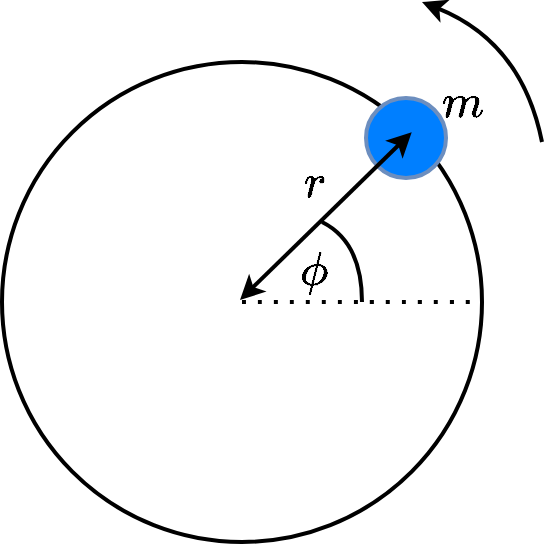 <mxfile version="17.2.4" type="device"><diagram id="MBGonx9iST3QicOU2bhW" name="Seite-1"><mxGraphModel dx="1018" dy="681" grid="1" gridSize="10" guides="1" tooltips="1" connect="1" arrows="1" fold="1" page="1" pageScale="1" pageWidth="827" pageHeight="1169" math="1" shadow="0"><root><mxCell id="0"/><mxCell id="1" parent="0"/><mxCell id="OX5yQz5lJqAgj8hko6ak-1" value="" style="ellipse;whiteSpace=wrap;html=1;aspect=fixed;strokeWidth=2;fillColor=none;" vertex="1" parent="1"><mxGeometry x="280" y="240" width="240" height="240" as="geometry"/></mxCell><mxCell id="OX5yQz5lJqAgj8hko6ak-2" value="" style="ellipse;whiteSpace=wrap;html=1;aspect=fixed;strokeWidth=2;fillColor=#007FFF;strokeColor=#6c8ebf;" vertex="1" parent="1"><mxGeometry x="462" y="258" width="40" height="40" as="geometry"/></mxCell><mxCell id="OX5yQz5lJqAgj8hko6ak-3" value="&lt;font style=&quot;font-size: 20px&quot;&gt;$$m$$&lt;/font&gt;" style="text;html=1;resizable=0;autosize=1;align=center;verticalAlign=middle;points=[];fillColor=none;strokeColor=none;rounded=0;" vertex="1" parent="1"><mxGeometry x="470" y="250" width="80" height="20" as="geometry"/></mxCell><mxCell id="OX5yQz5lJqAgj8hko6ak-5" value="" style="endArrow=classic;startArrow=classic;html=1;rounded=0;fontSize=20;strokeWidth=2;entryX=1;entryY=0;entryDx=0;entryDy=0;" edge="1" parent="1" target="OX5yQz5lJqAgj8hko6ak-1"><mxGeometry width="50" height="50" relative="1" as="geometry"><mxPoint x="399" y="359" as="sourcePoint"/><mxPoint x="519" y="360" as="targetPoint"/></mxGeometry></mxCell><mxCell id="OX5yQz5lJqAgj8hko6ak-6" value="" style="endArrow=classic;html=1;fontSize=20;strokeWidth=2;curved=1;" edge="1" parent="1"><mxGeometry width="50" height="50" relative="1" as="geometry"><mxPoint x="550" y="280" as="sourcePoint"/><mxPoint x="490" y="210" as="targetPoint"/><Array as="points"><mxPoint x="540" y="230"/></Array></mxGeometry></mxCell><mxCell id="OX5yQz5lJqAgj8hko6ak-8" value="" style="endArrow=none;dashed=1;html=1;dashPattern=1 3;strokeWidth=2;fontSize=20;curved=1;entryX=1;entryY=0.5;entryDx=0;entryDy=0;" edge="1" parent="1" target="OX5yQz5lJqAgj8hko6ak-1"><mxGeometry width="50" height="50" relative="1" as="geometry"><mxPoint x="400" y="360" as="sourcePoint"/><mxPoint x="520" y="360" as="targetPoint"/></mxGeometry></mxCell><mxCell id="OX5yQz5lJqAgj8hko6ak-9" value="" style="endArrow=none;html=1;fontSize=20;strokeWidth=2;curved=1;" edge="1" parent="1"><mxGeometry width="50" height="50" relative="1" as="geometry"><mxPoint x="460" y="360" as="sourcePoint"/><mxPoint x="440" y="320" as="targetPoint"/><Array as="points"><mxPoint x="460" y="330"/></Array></mxGeometry></mxCell><mxCell id="OX5yQz5lJqAgj8hko6ak-10" value="&lt;font style=&quot;font-size: 20px&quot;&gt;$$\phi$$&lt;/font&gt;" style="text;html=1;resizable=0;autosize=1;align=center;verticalAlign=middle;points=[];fillColor=none;strokeColor=none;rounded=0;" vertex="1" parent="1"><mxGeometry x="391" y="334" width="90" height="20" as="geometry"/></mxCell><mxCell id="OX5yQz5lJqAgj8hko6ak-11" value="&lt;font style=&quot;font-size: 20px&quot;&gt;$$r$$&lt;/font&gt;" style="text;html=1;resizable=0;autosize=1;align=center;verticalAlign=middle;points=[];fillColor=none;strokeColor=none;rounded=0;" vertex="1" parent="1"><mxGeometry x="401" y="290" width="70" height="20" as="geometry"/></mxCell></root></mxGraphModel></diagram></mxfile>